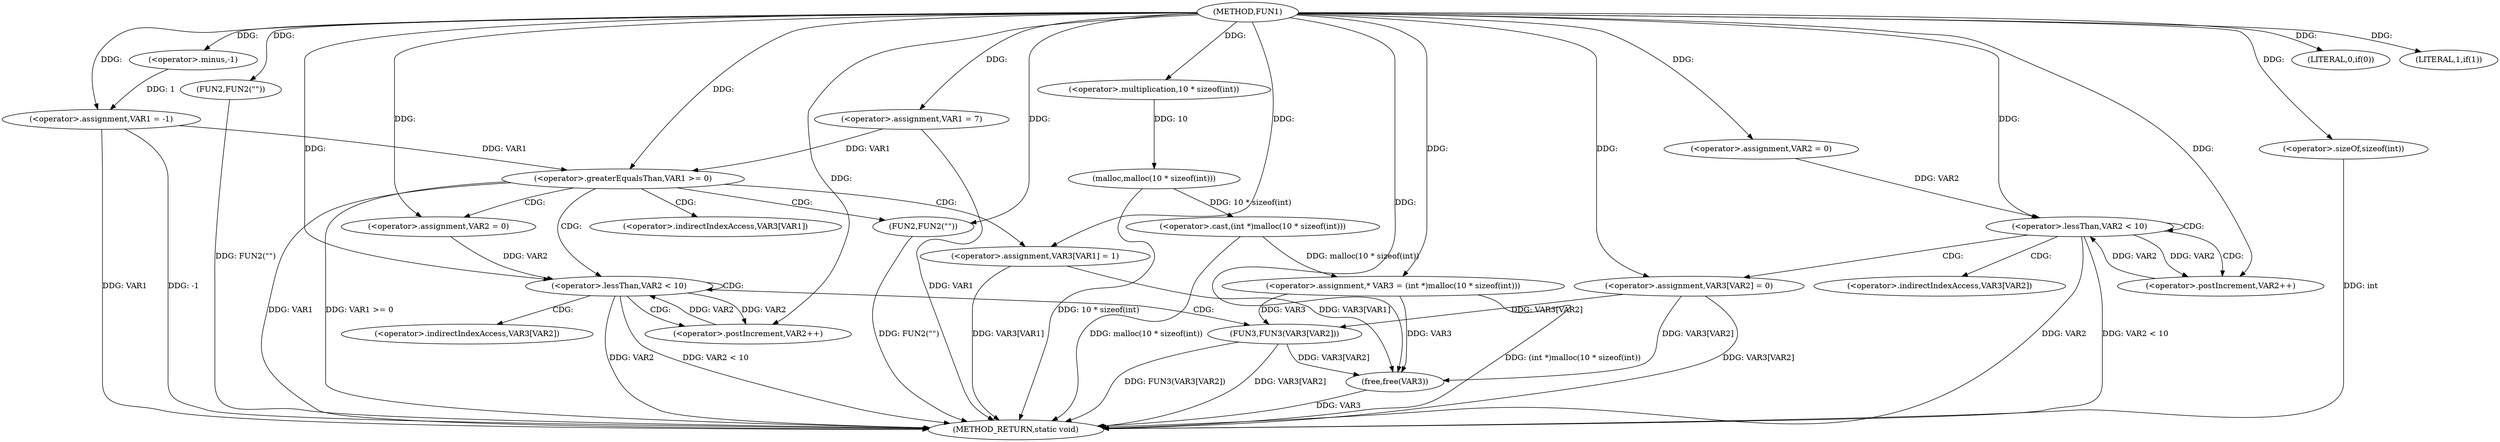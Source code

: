 digraph FUN1 {  
"1000100" [label = "(METHOD,FUN1)" ]
"1000177" [label = "(METHOD_RETURN,static void)" ]
"1000103" [label = "(<operator>.assignment,VAR1 = -1)" ]
"1000105" [label = "(<operator>.minus,-1)" ]
"1000108" [label = "(LITERAL,0,if(0))" ]
"1000110" [label = "(FUN2,FUN2(\"\"))" ]
"1000114" [label = "(<operator>.assignment,VAR1 = 7)" ]
"1000118" [label = "(LITERAL,1,if(1))" ]
"1000123" [label = "(<operator>.assignment,* VAR3 = (int *)malloc(10 * sizeof(int)))" ]
"1000125" [label = "(<operator>.cast,(int *)malloc(10 * sizeof(int)))" ]
"1000127" [label = "(malloc,malloc(10 * sizeof(int)))" ]
"1000128" [label = "(<operator>.multiplication,10 * sizeof(int))" ]
"1000130" [label = "(<operator>.sizeOf,sizeof(int))" ]
"1000133" [label = "(<operator>.assignment,VAR2 = 0)" ]
"1000136" [label = "(<operator>.lessThan,VAR2 < 10)" ]
"1000139" [label = "(<operator>.postIncrement,VAR2++)" ]
"1000142" [label = "(<operator>.assignment,VAR3[VAR2] = 0)" ]
"1000148" [label = "(<operator>.greaterEqualsThan,VAR1 >= 0)" ]
"1000152" [label = "(<operator>.assignment,VAR3[VAR1] = 1)" ]
"1000158" [label = "(<operator>.assignment,VAR2 = 0)" ]
"1000161" [label = "(<operator>.lessThan,VAR2 < 10)" ]
"1000164" [label = "(<operator>.postIncrement,VAR2++)" ]
"1000167" [label = "(FUN3,FUN3(VAR3[VAR2]))" ]
"1000173" [label = "(FUN2,FUN2(\"\"))" ]
"1000175" [label = "(free,free(VAR3))" ]
"1000143" [label = "(<operator>.indirectIndexAccess,VAR3[VAR2])" ]
"1000153" [label = "(<operator>.indirectIndexAccess,VAR3[VAR1])" ]
"1000168" [label = "(<operator>.indirectIndexAccess,VAR3[VAR2])" ]
  "1000123" -> "1000177"  [ label = "DDG: (int *)malloc(10 * sizeof(int))"] 
  "1000103" -> "1000177"  [ label = "DDG: VAR1"] 
  "1000103" -> "1000177"  [ label = "DDG: -1"] 
  "1000114" -> "1000177"  [ label = "DDG: VAR1"] 
  "1000127" -> "1000177"  [ label = "DDG: 10 * sizeof(int)"] 
  "1000161" -> "1000177"  [ label = "DDG: VAR2"] 
  "1000161" -> "1000177"  [ label = "DDG: VAR2 < 10"] 
  "1000130" -> "1000177"  [ label = "DDG: int"] 
  "1000167" -> "1000177"  [ label = "DDG: VAR3[VAR2]"] 
  "1000167" -> "1000177"  [ label = "DDG: FUN3(VAR3[VAR2])"] 
  "1000148" -> "1000177"  [ label = "DDG: VAR1"] 
  "1000148" -> "1000177"  [ label = "DDG: VAR1 >= 0"] 
  "1000175" -> "1000177"  [ label = "DDG: VAR3"] 
  "1000125" -> "1000177"  [ label = "DDG: malloc(10 * sizeof(int))"] 
  "1000152" -> "1000177"  [ label = "DDG: VAR3[VAR1]"] 
  "1000110" -> "1000177"  [ label = "DDG: FUN2(\"\")"] 
  "1000173" -> "1000177"  [ label = "DDG: FUN2(\"\")"] 
  "1000142" -> "1000177"  [ label = "DDG: VAR3[VAR2]"] 
  "1000136" -> "1000177"  [ label = "DDG: VAR2 < 10"] 
  "1000136" -> "1000177"  [ label = "DDG: VAR2"] 
  "1000105" -> "1000103"  [ label = "DDG: 1"] 
  "1000100" -> "1000103"  [ label = "DDG: "] 
  "1000100" -> "1000105"  [ label = "DDG: "] 
  "1000100" -> "1000108"  [ label = "DDG: "] 
  "1000100" -> "1000110"  [ label = "DDG: "] 
  "1000100" -> "1000114"  [ label = "DDG: "] 
  "1000100" -> "1000118"  [ label = "DDG: "] 
  "1000125" -> "1000123"  [ label = "DDG: malloc(10 * sizeof(int))"] 
  "1000100" -> "1000123"  [ label = "DDG: "] 
  "1000127" -> "1000125"  [ label = "DDG: 10 * sizeof(int)"] 
  "1000128" -> "1000127"  [ label = "DDG: 10"] 
  "1000100" -> "1000128"  [ label = "DDG: "] 
  "1000100" -> "1000130"  [ label = "DDG: "] 
  "1000100" -> "1000133"  [ label = "DDG: "] 
  "1000139" -> "1000136"  [ label = "DDG: VAR2"] 
  "1000133" -> "1000136"  [ label = "DDG: VAR2"] 
  "1000100" -> "1000136"  [ label = "DDG: "] 
  "1000136" -> "1000139"  [ label = "DDG: VAR2"] 
  "1000100" -> "1000139"  [ label = "DDG: "] 
  "1000100" -> "1000142"  [ label = "DDG: "] 
  "1000103" -> "1000148"  [ label = "DDG: VAR1"] 
  "1000114" -> "1000148"  [ label = "DDG: VAR1"] 
  "1000100" -> "1000148"  [ label = "DDG: "] 
  "1000100" -> "1000152"  [ label = "DDG: "] 
  "1000100" -> "1000158"  [ label = "DDG: "] 
  "1000158" -> "1000161"  [ label = "DDG: VAR2"] 
  "1000164" -> "1000161"  [ label = "DDG: VAR2"] 
  "1000100" -> "1000161"  [ label = "DDG: "] 
  "1000161" -> "1000164"  [ label = "DDG: VAR2"] 
  "1000100" -> "1000164"  [ label = "DDG: "] 
  "1000142" -> "1000167"  [ label = "DDG: VAR3[VAR2]"] 
  "1000123" -> "1000167"  [ label = "DDG: VAR3"] 
  "1000100" -> "1000173"  [ label = "DDG: "] 
  "1000167" -> "1000175"  [ label = "DDG: VAR3[VAR2]"] 
  "1000152" -> "1000175"  [ label = "DDG: VAR3[VAR1]"] 
  "1000142" -> "1000175"  [ label = "DDG: VAR3[VAR2]"] 
  "1000123" -> "1000175"  [ label = "DDG: VAR3"] 
  "1000100" -> "1000175"  [ label = "DDG: "] 
  "1000136" -> "1000142"  [ label = "CDG: "] 
  "1000136" -> "1000139"  [ label = "CDG: "] 
  "1000136" -> "1000136"  [ label = "CDG: "] 
  "1000136" -> "1000143"  [ label = "CDG: "] 
  "1000148" -> "1000153"  [ label = "CDG: "] 
  "1000148" -> "1000161"  [ label = "CDG: "] 
  "1000148" -> "1000152"  [ label = "CDG: "] 
  "1000148" -> "1000173"  [ label = "CDG: "] 
  "1000148" -> "1000158"  [ label = "CDG: "] 
  "1000161" -> "1000164"  [ label = "CDG: "] 
  "1000161" -> "1000161"  [ label = "CDG: "] 
  "1000161" -> "1000168"  [ label = "CDG: "] 
  "1000161" -> "1000167"  [ label = "CDG: "] 
}
